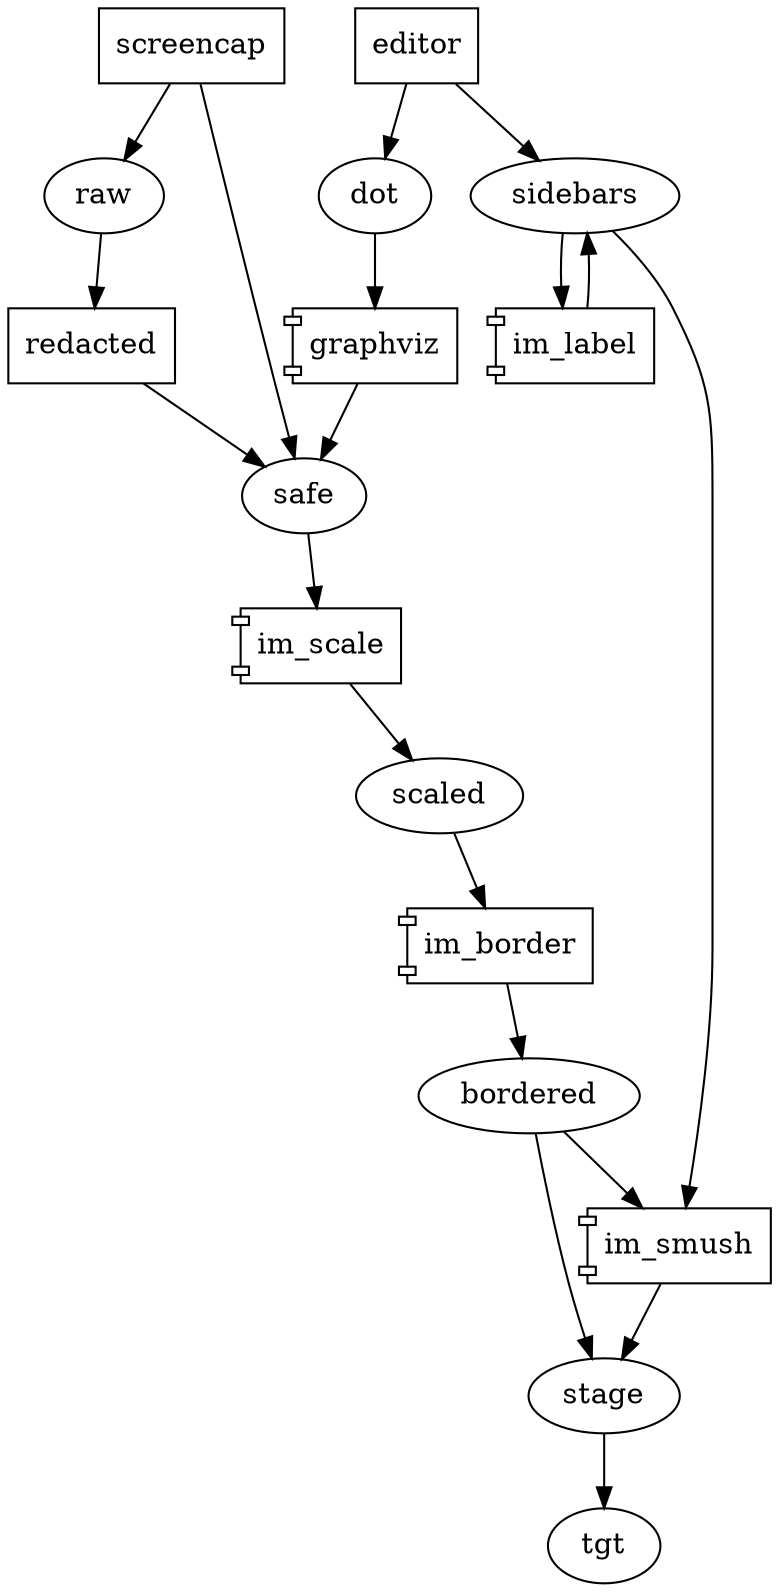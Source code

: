 # how graphics are processed
digraph{
  node[shape=rect]
   screencap editor redacted  
  node[shape=component]
    graphviz
    im_label
    im_scale
    im_border
    im_smush
  node [shape=ellipse]
  editor->{dot,sidebars}
  sidebars->im_label->sidebars
  screencap->{raw,safe}
  dot->graphviz->safe
  {sidebars,bordered}->im_smush
  raw->redacted->safe
  {safe}->im_scale->scaled->im_border->bordered
  {bordered,im_smush}->stage->tgt


}